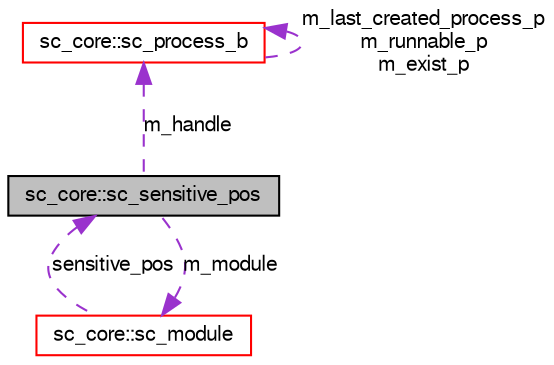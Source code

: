 digraph G
{
  edge [fontname="FreeSans",fontsize="10",labelfontname="FreeSans",labelfontsize="10"];
  node [fontname="FreeSans",fontsize="10",shape=record];
  Node1 [label="sc_core::sc_sensitive_pos",height=0.2,width=0.4,color="black", fillcolor="grey75", style="filled" fontcolor="black"];
  Node2 -> Node1 [dir=back,color="darkorchid3",fontsize="10",style="dashed",label="m_module",fontname="FreeSans"];
  Node2 [label="sc_core::sc_module",height=0.2,width=0.4,color="red", fillcolor="white", style="filled",URL="$a00126.html"];
  Node1 -> Node2 [dir=back,color="darkorchid3",fontsize="10",style="dashed",label="sensitive_pos",fontname="FreeSans"];
  Node3 -> Node1 [dir=back,color="darkorchid3",fontsize="10",style="dashed",label="m_handle",fontname="FreeSans"];
  Node3 [label="sc_core::sc_process_b",height=0.2,width=0.4,color="red", fillcolor="white", style="filled",URL="$a00158.html"];
  Node3 -> Node3 [dir=back,color="darkorchid3",fontsize="10",style="dashed",label="m_last_created_process_p\nm_runnable_p\nm_exist_p",fontname="FreeSans"];
}
